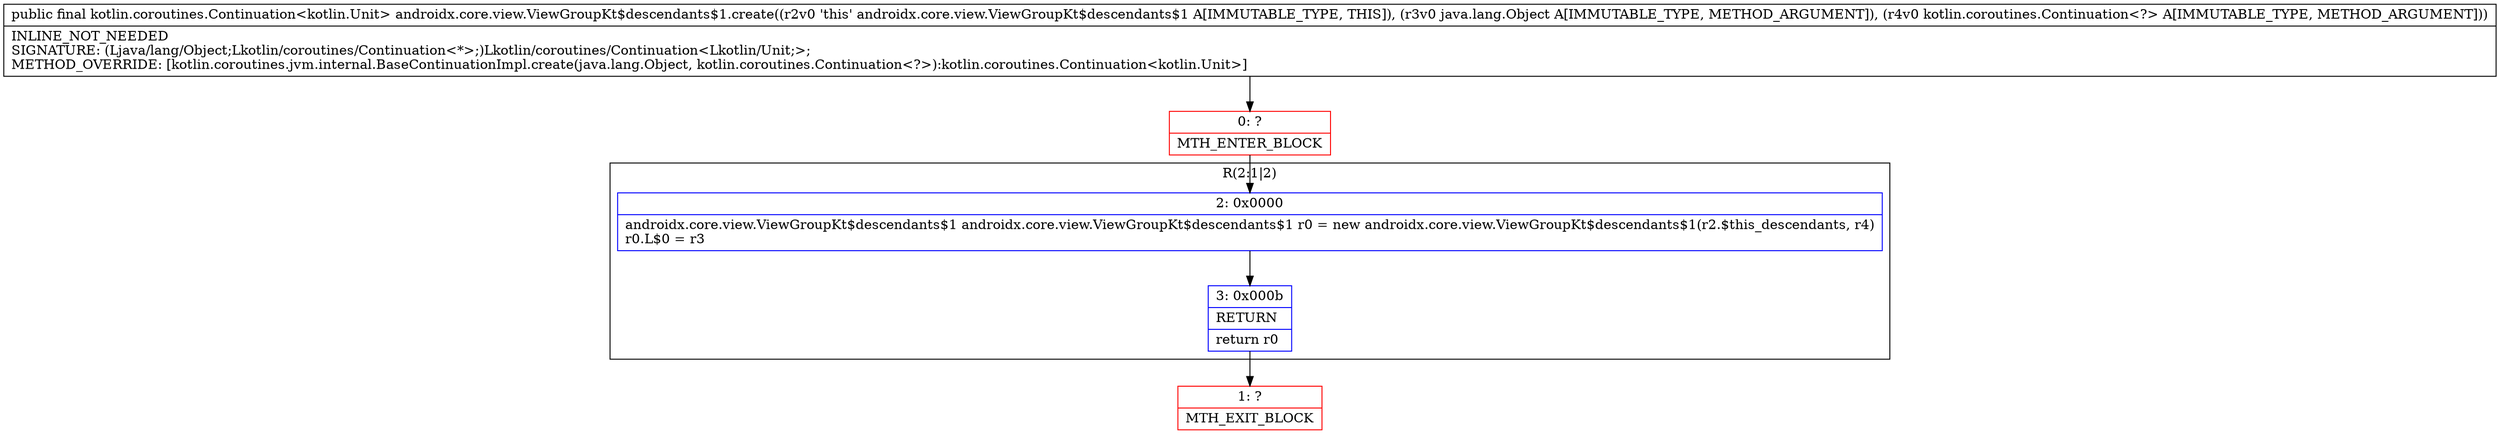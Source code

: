 digraph "CFG forandroidx.core.view.ViewGroupKt$descendants$1.create(Ljava\/lang\/Object;Lkotlin\/coroutines\/Continuation;)Lkotlin\/coroutines\/Continuation;" {
subgraph cluster_Region_1886148109 {
label = "R(2:1|2)";
node [shape=record,color=blue];
Node_2 [shape=record,label="{2\:\ 0x0000|androidx.core.view.ViewGroupKt$descendants$1 androidx.core.view.ViewGroupKt$descendants$1 r0 = new androidx.core.view.ViewGroupKt$descendants$1(r2.$this_descendants, r4)\lr0.L$0 = r3\l}"];
Node_3 [shape=record,label="{3\:\ 0x000b|RETURN\l|return r0\l}"];
}
Node_0 [shape=record,color=red,label="{0\:\ ?|MTH_ENTER_BLOCK\l}"];
Node_1 [shape=record,color=red,label="{1\:\ ?|MTH_EXIT_BLOCK\l}"];
MethodNode[shape=record,label="{public final kotlin.coroutines.Continuation\<kotlin.Unit\> androidx.core.view.ViewGroupKt$descendants$1.create((r2v0 'this' androidx.core.view.ViewGroupKt$descendants$1 A[IMMUTABLE_TYPE, THIS]), (r3v0 java.lang.Object A[IMMUTABLE_TYPE, METHOD_ARGUMENT]), (r4v0 kotlin.coroutines.Continuation\<?\> A[IMMUTABLE_TYPE, METHOD_ARGUMENT]))  | INLINE_NOT_NEEDED\lSIGNATURE: (Ljava\/lang\/Object;Lkotlin\/coroutines\/Continuation\<*\>;)Lkotlin\/coroutines\/Continuation\<Lkotlin\/Unit;\>;\lMETHOD_OVERRIDE: [kotlin.coroutines.jvm.internal.BaseContinuationImpl.create(java.lang.Object, kotlin.coroutines.Continuation\<?\>):kotlin.coroutines.Continuation\<kotlin.Unit\>]\l}"];
MethodNode -> Node_0;Node_2 -> Node_3;
Node_3 -> Node_1;
Node_0 -> Node_2;
}


